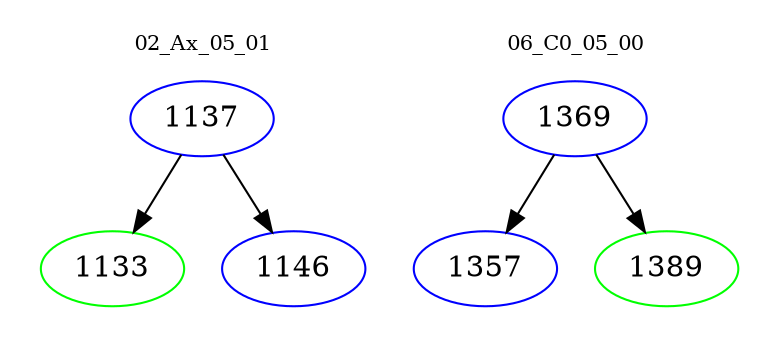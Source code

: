 digraph{
subgraph cluster_0 {
color = white
label = "02_Ax_05_01";
fontsize=10;
T0_1137 [label="1137", color="blue"]
T0_1137 -> T0_1133 [color="black"]
T0_1133 [label="1133", color="green"]
T0_1137 -> T0_1146 [color="black"]
T0_1146 [label="1146", color="blue"]
}
subgraph cluster_1 {
color = white
label = "06_C0_05_00";
fontsize=10;
T1_1369 [label="1369", color="blue"]
T1_1369 -> T1_1357 [color="black"]
T1_1357 [label="1357", color="blue"]
T1_1369 -> T1_1389 [color="black"]
T1_1389 [label="1389", color="green"]
}
}
